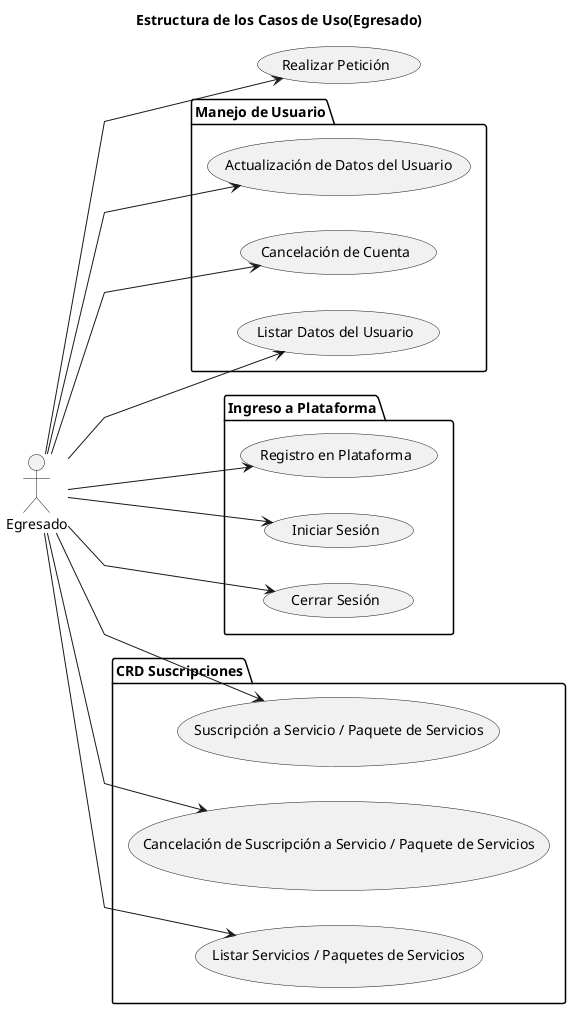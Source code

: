 @startuml Estructura

title Estructura de los Casos de Uso(Egresado)

skinparam {
    NoteBackgroundColor #whiteSmoke
    NoteBorderColor #green
    linetype polyline
}

left to right direction

actor Egresado

folder "Manejo de Usuario" as cuentas {
    Egresado --> (Actualización de Datos del Usuario)
    Egresado --> (Cancelación de Cuenta)
    Egresado --> (Listar Datos del Usuario)
}

folder "Ingreso a Plataforma" as ingreso {
    Egresado --> (Registro en Plataforma)
    Egresado --> (Iniciar Sesión)
    Egresado --> (Cerrar Sesión)
}

folder "CRD Suscripciones" as CRDSuscripciones {
    Egresado --> (Suscripción a Servicio / Paquete de Servicios)
    Egresado --> (Cancelación de Suscripción a Servicio / Paquete de Servicios)
    Egresado --> (Listar Servicios / Paquetes de Servicios)
}

Egresado --> (Realizar Petición)

@enduml